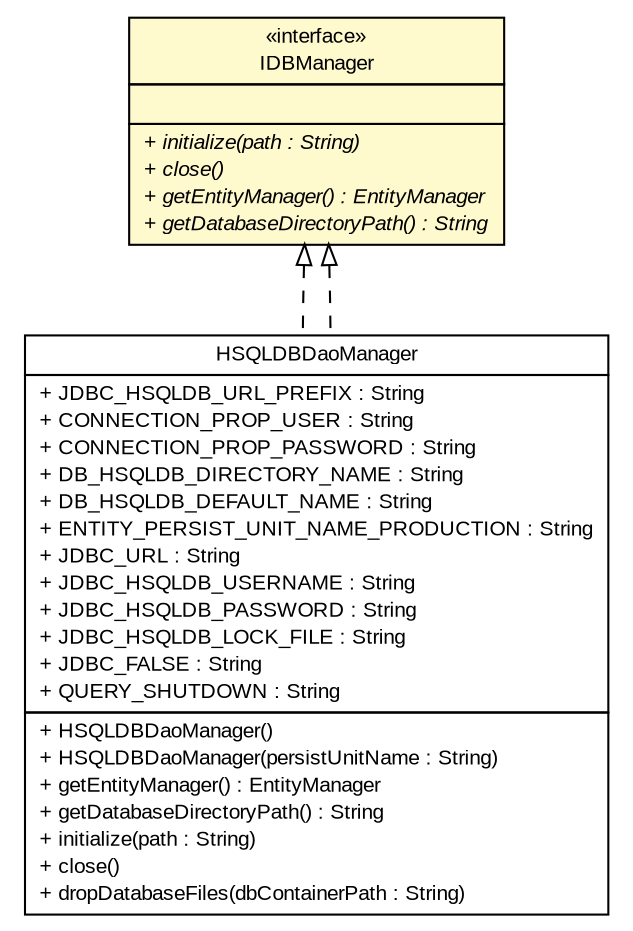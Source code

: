 #!/usr/local/bin/dot
#
# Class diagram 
# Generated by UMLGraph version R5_6-24-gf6e263 (http://www.umlgraph.org/)
#

digraph G {
	edge [fontname="arial",fontsize=10,labelfontname="arial",labelfontsize=10];
	node [fontname="arial",fontsize=10,shape=plaintext];
	nodesep=0.25;
	ranksep=0.5;
	// gov.sandia.cf.dao.hsqldb.HSQLDBDaoManager
	c145903 [label=<<table title="gov.sandia.cf.dao.hsqldb.HSQLDBDaoManager" border="0" cellborder="1" cellspacing="0" cellpadding="2" port="p" href="./hsqldb/HSQLDBDaoManager.html">
		<tr><td><table border="0" cellspacing="0" cellpadding="1">
<tr><td align="center" balign="center"> HSQLDBDaoManager </td></tr>
		</table></td></tr>
		<tr><td><table border="0" cellspacing="0" cellpadding="1">
<tr><td align="left" balign="left"> + JDBC_HSQLDB_URL_PREFIX : String </td></tr>
<tr><td align="left" balign="left"> + CONNECTION_PROP_USER : String </td></tr>
<tr><td align="left" balign="left"> + CONNECTION_PROP_PASSWORD : String </td></tr>
<tr><td align="left" balign="left"> + DB_HSQLDB_DIRECTORY_NAME : String </td></tr>
<tr><td align="left" balign="left"> + DB_HSQLDB_DEFAULT_NAME : String </td></tr>
<tr><td align="left" balign="left"> + ENTITY_PERSIST_UNIT_NAME_PRODUCTION : String </td></tr>
<tr><td align="left" balign="left"> + JDBC_URL : String </td></tr>
<tr><td align="left" balign="left"> + JDBC_HSQLDB_USERNAME : String </td></tr>
<tr><td align="left" balign="left"> + JDBC_HSQLDB_PASSWORD : String </td></tr>
<tr><td align="left" balign="left"> + JDBC_HSQLDB_LOCK_FILE : String </td></tr>
<tr><td align="left" balign="left"> + JDBC_FALSE : String </td></tr>
<tr><td align="left" balign="left"> + QUERY_SHUTDOWN : String </td></tr>
		</table></td></tr>
		<tr><td><table border="0" cellspacing="0" cellpadding="1">
<tr><td align="left" balign="left"> + HSQLDBDaoManager() </td></tr>
<tr><td align="left" balign="left"> + HSQLDBDaoManager(persistUnitName : String) </td></tr>
<tr><td align="left" balign="left"> + getEntityManager() : EntityManager </td></tr>
<tr><td align="left" balign="left"> + getDatabaseDirectoryPath() : String </td></tr>
<tr><td align="left" balign="left"> + initialize(path : String) </td></tr>
<tr><td align="left" balign="left"> + close() </td></tr>
<tr><td align="left" balign="left"> + dropDatabaseFiles(dbContainerPath : String) </td></tr>
		</table></td></tr>
		</table>>, URL="./hsqldb/HSQLDBDaoManager.html", fontname="arial", fontcolor="black", fontsize=10.0];
	// gov.sandia.cf.dao.IDBManager
	c145909 [label=<<table title="gov.sandia.cf.dao.IDBManager" border="0" cellborder="1" cellspacing="0" cellpadding="2" port="p" bgcolor="lemonChiffon" href="./IDBManager.html">
		<tr><td><table border="0" cellspacing="0" cellpadding="1">
<tr><td align="center" balign="center"> &#171;interface&#187; </td></tr>
<tr><td align="center" balign="center"> IDBManager </td></tr>
		</table></td></tr>
		<tr><td><table border="0" cellspacing="0" cellpadding="1">
<tr><td align="left" balign="left">  </td></tr>
		</table></td></tr>
		<tr><td><table border="0" cellspacing="0" cellpadding="1">
<tr><td align="left" balign="left"><font face="arial italic" point-size="10.0"> + initialize(path : String) </font></td></tr>
<tr><td align="left" balign="left"><font face="arial italic" point-size="10.0"> + close() </font></td></tr>
<tr><td align="left" balign="left"><font face="arial italic" point-size="10.0"> + getEntityManager() : EntityManager </font></td></tr>
<tr><td align="left" balign="left"><font face="arial italic" point-size="10.0"> + getDatabaseDirectoryPath() : String </font></td></tr>
		</table></td></tr>
		</table>>, URL="./IDBManager.html", fontname="arial", fontcolor="black", fontsize=10.0];
	//gov.sandia.cf.dao.hsqldb.HSQLDBDaoManager implements gov.sandia.cf.dao.IDBManager
	c145909:p -> c145903:p [dir=back,arrowtail=empty,style=dashed];
	//gov.sandia.cf.dao.hsqldb.HSQLDBDaoManager implements gov.sandia.cf.dao.IDBManager
	c145909:p -> c145903:p [dir=back,arrowtail=empty,style=dashed];
}

